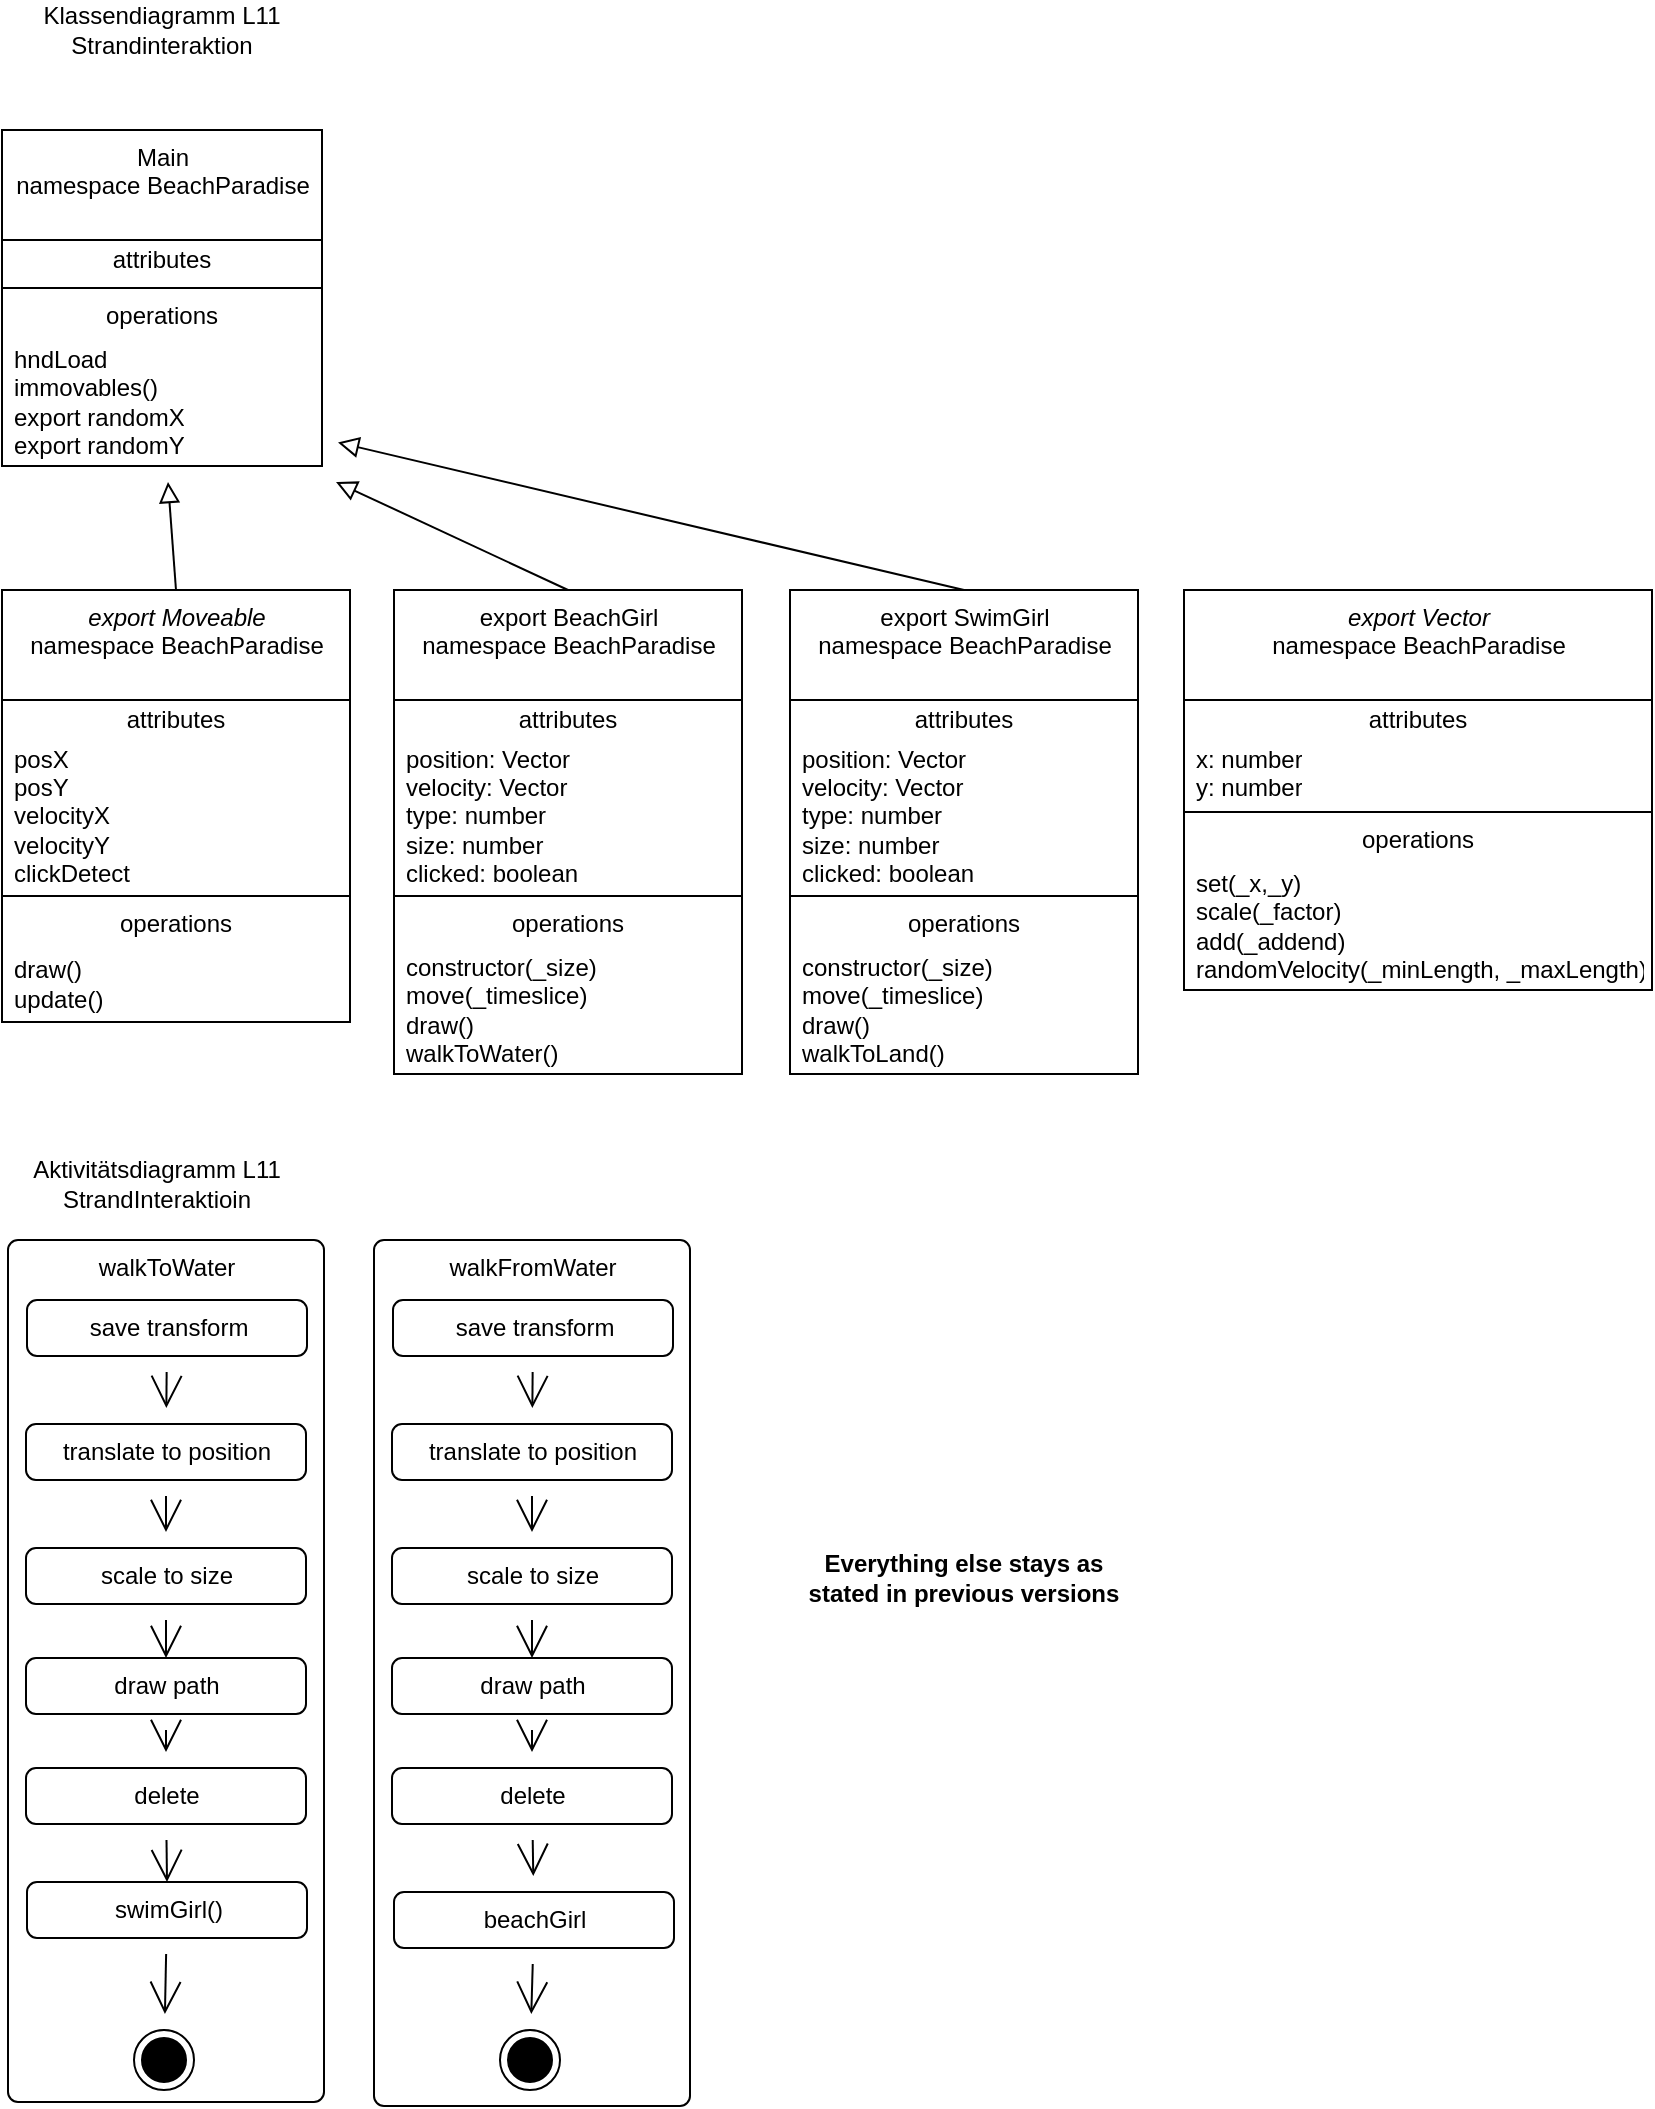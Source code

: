 <mxfile version="19.0.3" type="device"><diagram id="1-RhLd0Fpd1c-0UltlLe" name="Seite-1"><mxGraphModel dx="1929" dy="1182" grid="0" gridSize="10" guides="1" tooltips="1" connect="1" arrows="1" fold="1" page="0" pageScale="1" pageWidth="827" pageHeight="1169" math="0" shadow="0"><root><mxCell id="0"/><mxCell id="1" parent="0"/><mxCell id="E3cLB_uI0lch-upTLtbj-1" value="Klassendiagramm L11 Strandinteraktion" style="text;html=1;strokeColor=none;fillColor=none;align=center;verticalAlign=middle;whiteSpace=wrap;rounded=0;hachureGap=4;" vertex="1" parent="1"><mxGeometry x="-597" y="154" width="144" height="30" as="geometry"/></mxCell><mxCell id="E3cLB_uI0lch-upTLtbj-2" value="Main&lt;br&gt;namespace BeachParadise" style="swimlane;fontStyle=0;align=center;verticalAlign=top;childLayout=stackLayout;horizontal=1;startSize=55;horizontalStack=0;resizeParent=1;resizeParentMax=0;resizeLast=0;collapsible=0;marginBottom=0;html=1;hachureGap=4;" vertex="1" parent="1"><mxGeometry x="-605" y="219" width="160" height="168" as="geometry"/></mxCell><mxCell id="E3cLB_uI0lch-upTLtbj-3" value="attributes" style="text;html=1;strokeColor=none;fillColor=none;align=center;verticalAlign=middle;spacingLeft=4;spacingRight=4;overflow=hidden;rotatable=0;points=[[0,0.5],[1,0.5]];portConstraint=eastwest;hachureGap=4;" vertex="1" parent="E3cLB_uI0lch-upTLtbj-2"><mxGeometry y="55" width="160" height="20" as="geometry"/></mxCell><mxCell id="E3cLB_uI0lch-upTLtbj-7" value="" style="line;strokeWidth=1;fillColor=none;align=left;verticalAlign=middle;spacingTop=-1;spacingLeft=3;spacingRight=3;rotatable=0;labelPosition=right;points=[];portConstraint=eastwest;hachureGap=4;" vertex="1" parent="E3cLB_uI0lch-upTLtbj-2"><mxGeometry y="75" width="160" height="8" as="geometry"/></mxCell><mxCell id="E3cLB_uI0lch-upTLtbj-8" value="operations" style="text;html=1;strokeColor=none;fillColor=none;align=center;verticalAlign=middle;spacingLeft=4;spacingRight=4;overflow=hidden;rotatable=0;points=[[0,0.5],[1,0.5]];portConstraint=eastwest;hachureGap=4;" vertex="1" parent="E3cLB_uI0lch-upTLtbj-2"><mxGeometry y="83" width="160" height="20" as="geometry"/></mxCell><mxCell id="E3cLB_uI0lch-upTLtbj-9" value="hndLoad&lt;br&gt;immovables()&lt;br&gt;export randomX&lt;br&gt;export randomY" style="text;html=1;strokeColor=none;fillColor=none;align=left;verticalAlign=middle;spacingLeft=4;spacingRight=4;overflow=hidden;rotatable=0;points=[[0,0.5],[1,0.5]];portConstraint=eastwest;hachureGap=4;" vertex="1" parent="E3cLB_uI0lch-upTLtbj-2"><mxGeometry y="103" width="160" height="65" as="geometry"/></mxCell><mxCell id="E3cLB_uI0lch-upTLtbj-10" value="&lt;i&gt;export Moveable&lt;/i&gt;&lt;br&gt;namespace BeachParadise" style="swimlane;fontStyle=0;align=center;verticalAlign=top;childLayout=stackLayout;horizontal=1;startSize=55;horizontalStack=0;resizeParent=1;resizeParentMax=0;resizeLast=0;collapsible=0;marginBottom=0;html=1;hachureGap=4;" vertex="1" parent="1"><mxGeometry x="-605" y="449" width="174" height="216" as="geometry"/></mxCell><mxCell id="E3cLB_uI0lch-upTLtbj-11" value="attributes" style="text;html=1;strokeColor=none;fillColor=none;align=center;verticalAlign=middle;spacingLeft=4;spacingRight=4;overflow=hidden;rotatable=0;points=[[0,0.5],[1,0.5]];portConstraint=eastwest;hachureGap=4;" vertex="1" parent="E3cLB_uI0lch-upTLtbj-10"><mxGeometry y="55" width="174" height="20" as="geometry"/></mxCell><mxCell id="E3cLB_uI0lch-upTLtbj-12" value="posX&lt;br&gt;posY&lt;br&gt;velocityX&lt;br&gt;velocityY&lt;br&gt;clickDetect" style="text;html=1;strokeColor=none;fillColor=none;align=left;verticalAlign=middle;spacingLeft=4;spacingRight=4;overflow=hidden;rotatable=0;points=[[0,0.5],[1,0.5]];portConstraint=eastwest;hachureGap=4;" vertex="1" parent="E3cLB_uI0lch-upTLtbj-10"><mxGeometry y="75" width="174" height="74" as="geometry"/></mxCell><mxCell id="E3cLB_uI0lch-upTLtbj-15" value="" style="line;strokeWidth=1;fillColor=none;align=left;verticalAlign=middle;spacingTop=-1;spacingLeft=3;spacingRight=3;rotatable=0;labelPosition=right;points=[];portConstraint=eastwest;hachureGap=4;" vertex="1" parent="E3cLB_uI0lch-upTLtbj-10"><mxGeometry y="149" width="174" height="8" as="geometry"/></mxCell><mxCell id="E3cLB_uI0lch-upTLtbj-16" value="operations" style="text;html=1;strokeColor=none;fillColor=none;align=center;verticalAlign=middle;spacingLeft=4;spacingRight=4;overflow=hidden;rotatable=0;points=[[0,0.5],[1,0.5]];portConstraint=eastwest;hachureGap=4;" vertex="1" parent="E3cLB_uI0lch-upTLtbj-10"><mxGeometry y="157" width="174" height="20" as="geometry"/></mxCell><mxCell id="E3cLB_uI0lch-upTLtbj-17" value="draw()&lt;br&gt;update()&lt;br&gt;" style="text;html=1;strokeColor=none;fillColor=none;align=left;verticalAlign=middle;spacingLeft=4;spacingRight=4;overflow=hidden;rotatable=0;points=[[0,0.5],[1,0.5]];portConstraint=eastwest;hachureGap=4;" vertex="1" parent="E3cLB_uI0lch-upTLtbj-10"><mxGeometry y="177" width="174" height="39" as="geometry"/></mxCell><mxCell id="E3cLB_uI0lch-upTLtbj-18" value="" style="endArrow=block;html=1;rounded=0;align=center;verticalAlign=bottom;endFill=0;labelBackgroundColor=none;endSize=8;sourcePerimeterSpacing=8;targetPerimeterSpacing=8;curved=1;exitX=0.5;exitY=0;exitDx=0;exitDy=0;" edge="1" parent="1" source="E3cLB_uI0lch-upTLtbj-10" target="E3cLB_uI0lch-upTLtbj-9"><mxGeometry relative="1" as="geometry"><mxPoint x="-537" y="493" as="sourcePoint"/><mxPoint x="-377" y="493" as="targetPoint"/></mxGeometry></mxCell><mxCell id="E3cLB_uI0lch-upTLtbj-19" value="" style="resizable=0;html=1;align=center;verticalAlign=top;labelBackgroundColor=none;hachureGap=4;" connectable="0" vertex="1" parent="E3cLB_uI0lch-upTLtbj-18"><mxGeometry relative="1" as="geometry"/></mxCell><mxCell id="E3cLB_uI0lch-upTLtbj-20" value="export BeachGirl&lt;br&gt;namespace BeachParadise" style="swimlane;fontStyle=0;align=center;verticalAlign=top;childLayout=stackLayout;horizontal=1;startSize=55;horizontalStack=0;resizeParent=1;resizeParentMax=0;resizeLast=0;collapsible=0;marginBottom=0;html=1;hachureGap=4;" vertex="1" parent="1"><mxGeometry x="-409" y="449" width="174" height="242" as="geometry"/></mxCell><mxCell id="E3cLB_uI0lch-upTLtbj-21" value="attributes" style="text;html=1;strokeColor=none;fillColor=none;align=center;verticalAlign=middle;spacingLeft=4;spacingRight=4;overflow=hidden;rotatable=0;points=[[0,0.5],[1,0.5]];portConstraint=eastwest;hachureGap=4;" vertex="1" parent="E3cLB_uI0lch-upTLtbj-20"><mxGeometry y="55" width="174" height="20" as="geometry"/></mxCell><mxCell id="E3cLB_uI0lch-upTLtbj-22" value="position: Vector&lt;br&gt;velocity: Vector&lt;br&gt;type: number&lt;br&gt;size: number&lt;br&gt;clicked: boolean" style="text;html=1;strokeColor=none;fillColor=none;align=left;verticalAlign=middle;spacingLeft=4;spacingRight=4;overflow=hidden;rotatable=0;points=[[0,0.5],[1,0.5]];portConstraint=eastwest;hachureGap=4;" vertex="1" parent="E3cLB_uI0lch-upTLtbj-20"><mxGeometry y="75" width="174" height="74" as="geometry"/></mxCell><mxCell id="E3cLB_uI0lch-upTLtbj-23" value="" style="line;strokeWidth=1;fillColor=none;align=left;verticalAlign=middle;spacingTop=-1;spacingLeft=3;spacingRight=3;rotatable=0;labelPosition=right;points=[];portConstraint=eastwest;hachureGap=4;" vertex="1" parent="E3cLB_uI0lch-upTLtbj-20"><mxGeometry y="149" width="174" height="8" as="geometry"/></mxCell><mxCell id="E3cLB_uI0lch-upTLtbj-24" value="operations" style="text;html=1;strokeColor=none;fillColor=none;align=center;verticalAlign=middle;spacingLeft=4;spacingRight=4;overflow=hidden;rotatable=0;points=[[0,0.5],[1,0.5]];portConstraint=eastwest;hachureGap=4;" vertex="1" parent="E3cLB_uI0lch-upTLtbj-20"><mxGeometry y="157" width="174" height="20" as="geometry"/></mxCell><mxCell id="E3cLB_uI0lch-upTLtbj-25" value="constructor(_size)&lt;br&gt;move(_timeslice)&lt;br&gt;draw()&lt;br&gt;walkToWater()" style="text;html=1;strokeColor=none;fillColor=none;align=left;verticalAlign=middle;spacingLeft=4;spacingRight=4;overflow=hidden;rotatable=0;points=[[0,0.5],[1,0.5]];portConstraint=eastwest;hachureGap=4;" vertex="1" parent="E3cLB_uI0lch-upTLtbj-20"><mxGeometry y="177" width="174" height="65" as="geometry"/></mxCell><mxCell id="E3cLB_uI0lch-upTLtbj-26" value="" style="endArrow=block;html=1;rounded=0;align=center;verticalAlign=bottom;endFill=0;labelBackgroundColor=none;endSize=8;sourcePerimeterSpacing=8;targetPerimeterSpacing=8;curved=1;exitX=0.5;exitY=0;exitDx=0;exitDy=0;" edge="1" parent="1" source="E3cLB_uI0lch-upTLtbj-20" target="E3cLB_uI0lch-upTLtbj-9"><mxGeometry relative="1" as="geometry"><mxPoint x="-508" y="459.0" as="sourcePoint"/><mxPoint x="-386.4" y="369.585" as="targetPoint"/></mxGeometry></mxCell><mxCell id="E3cLB_uI0lch-upTLtbj-27" value="" style="resizable=0;html=1;align=center;verticalAlign=top;labelBackgroundColor=none;hachureGap=4;" connectable="0" vertex="1" parent="E3cLB_uI0lch-upTLtbj-26"><mxGeometry relative="1" as="geometry"/></mxCell><mxCell id="E3cLB_uI0lch-upTLtbj-28" value="export SwimGirl&lt;br&gt;namespace BeachParadise" style="swimlane;fontStyle=0;align=center;verticalAlign=top;childLayout=stackLayout;horizontal=1;startSize=55;horizontalStack=0;resizeParent=1;resizeParentMax=0;resizeLast=0;collapsible=0;marginBottom=0;html=1;hachureGap=4;" vertex="1" parent="1"><mxGeometry x="-211" y="449" width="174" height="242" as="geometry"/></mxCell><mxCell id="E3cLB_uI0lch-upTLtbj-29" value="attributes" style="text;html=1;strokeColor=none;fillColor=none;align=center;verticalAlign=middle;spacingLeft=4;spacingRight=4;overflow=hidden;rotatable=0;points=[[0,0.5],[1,0.5]];portConstraint=eastwest;hachureGap=4;" vertex="1" parent="E3cLB_uI0lch-upTLtbj-28"><mxGeometry y="55" width="174" height="20" as="geometry"/></mxCell><mxCell id="E3cLB_uI0lch-upTLtbj-30" value="position: Vector&lt;br&gt;velocity: Vector&lt;br&gt;type: number&lt;br&gt;size: number&lt;br&gt;clicked: boolean" style="text;html=1;strokeColor=none;fillColor=none;align=left;verticalAlign=middle;spacingLeft=4;spacingRight=4;overflow=hidden;rotatable=0;points=[[0,0.5],[1,0.5]];portConstraint=eastwest;hachureGap=4;" vertex="1" parent="E3cLB_uI0lch-upTLtbj-28"><mxGeometry y="75" width="174" height="74" as="geometry"/></mxCell><mxCell id="E3cLB_uI0lch-upTLtbj-31" value="" style="line;strokeWidth=1;fillColor=none;align=left;verticalAlign=middle;spacingTop=-1;spacingLeft=3;spacingRight=3;rotatable=0;labelPosition=right;points=[];portConstraint=eastwest;hachureGap=4;" vertex="1" parent="E3cLB_uI0lch-upTLtbj-28"><mxGeometry y="149" width="174" height="8" as="geometry"/></mxCell><mxCell id="E3cLB_uI0lch-upTLtbj-32" value="operations" style="text;html=1;strokeColor=none;fillColor=none;align=center;verticalAlign=middle;spacingLeft=4;spacingRight=4;overflow=hidden;rotatable=0;points=[[0,0.5],[1,0.5]];portConstraint=eastwest;hachureGap=4;" vertex="1" parent="E3cLB_uI0lch-upTLtbj-28"><mxGeometry y="157" width="174" height="20" as="geometry"/></mxCell><mxCell id="E3cLB_uI0lch-upTLtbj-33" value="constructor(_size)&lt;br&gt;move(_timeslice)&lt;br&gt;draw()&lt;br&gt;walkToLand()" style="text;html=1;strokeColor=none;fillColor=none;align=left;verticalAlign=middle;spacingLeft=4;spacingRight=4;overflow=hidden;rotatable=0;points=[[0,0.5],[1,0.5]];portConstraint=eastwest;hachureGap=4;" vertex="1" parent="E3cLB_uI0lch-upTLtbj-28"><mxGeometry y="177" width="174" height="65" as="geometry"/></mxCell><mxCell id="E3cLB_uI0lch-upTLtbj-34" value="" style="endArrow=block;html=1;rounded=0;align=center;verticalAlign=bottom;endFill=0;labelBackgroundColor=none;endSize=8;sourcePerimeterSpacing=8;targetPerimeterSpacing=8;curved=1;exitX=0.5;exitY=0;exitDx=0;exitDy=0;" edge="1" parent="1" source="E3cLB_uI0lch-upTLtbj-28" target="E3cLB_uI0lch-upTLtbj-9"><mxGeometry relative="1" as="geometry"><mxPoint x="-306.0" y="459" as="sourcePoint"/><mxPoint x="-363.567" y="377.0" as="targetPoint"/></mxGeometry></mxCell><mxCell id="E3cLB_uI0lch-upTLtbj-35" value="" style="resizable=0;html=1;align=center;verticalAlign=top;labelBackgroundColor=none;hachureGap=4;" connectable="0" vertex="1" parent="E3cLB_uI0lch-upTLtbj-34"><mxGeometry relative="1" as="geometry"/></mxCell><mxCell id="E3cLB_uI0lch-upTLtbj-36" value="&lt;i&gt;export Vector&lt;/i&gt;&lt;br&gt;namespace BeachParadise" style="swimlane;fontStyle=0;align=center;verticalAlign=top;childLayout=stackLayout;horizontal=1;startSize=55;horizontalStack=0;resizeParent=1;resizeParentMax=0;resizeLast=0;collapsible=0;marginBottom=0;html=1;hachureGap=4;" vertex="1" parent="1"><mxGeometry x="-14" y="449" width="234" height="200" as="geometry"/></mxCell><mxCell id="E3cLB_uI0lch-upTLtbj-37" value="attributes" style="text;html=1;strokeColor=none;fillColor=none;align=center;verticalAlign=middle;spacingLeft=4;spacingRight=4;overflow=hidden;rotatable=0;points=[[0,0.5],[1,0.5]];portConstraint=eastwest;hachureGap=4;" vertex="1" parent="E3cLB_uI0lch-upTLtbj-36"><mxGeometry y="55" width="234" height="20" as="geometry"/></mxCell><mxCell id="E3cLB_uI0lch-upTLtbj-38" value="x: number&lt;br&gt;y: number" style="text;html=1;strokeColor=none;fillColor=none;align=left;verticalAlign=middle;spacingLeft=4;spacingRight=4;overflow=hidden;rotatable=0;points=[[0,0.5],[1,0.5]];portConstraint=eastwest;hachureGap=4;" vertex="1" parent="E3cLB_uI0lch-upTLtbj-36"><mxGeometry y="75" width="234" height="32" as="geometry"/></mxCell><mxCell id="E3cLB_uI0lch-upTLtbj-39" value="" style="line;strokeWidth=1;fillColor=none;align=left;verticalAlign=middle;spacingTop=-1;spacingLeft=3;spacingRight=3;rotatable=0;labelPosition=right;points=[];portConstraint=eastwest;hachureGap=4;" vertex="1" parent="E3cLB_uI0lch-upTLtbj-36"><mxGeometry y="107" width="234" height="8" as="geometry"/></mxCell><mxCell id="E3cLB_uI0lch-upTLtbj-40" value="operations" style="text;html=1;strokeColor=none;fillColor=none;align=center;verticalAlign=middle;spacingLeft=4;spacingRight=4;overflow=hidden;rotatable=0;points=[[0,0.5],[1,0.5]];portConstraint=eastwest;hachureGap=4;" vertex="1" parent="E3cLB_uI0lch-upTLtbj-36"><mxGeometry y="115" width="234" height="20" as="geometry"/></mxCell><mxCell id="E3cLB_uI0lch-upTLtbj-41" value="set(_x,_y)&lt;br&gt;scale(_factor)&lt;br&gt;add(_addend)&lt;br&gt;randomVelocity(_minLength, _maxLength)" style="text;html=1;strokeColor=none;fillColor=none;align=left;verticalAlign=middle;spacingLeft=4;spacingRight=4;overflow=hidden;rotatable=0;points=[[0,0.5],[1,0.5]];portConstraint=eastwest;hachureGap=4;" vertex="1" parent="E3cLB_uI0lch-upTLtbj-36"><mxGeometry y="135" width="234" height="65" as="geometry"/></mxCell><mxCell id="E3cLB_uI0lch-upTLtbj-44" value="Aktivitätsdiagramm L11 StrandInteraktioin" style="text;html=1;strokeColor=none;fillColor=none;align=center;verticalAlign=middle;whiteSpace=wrap;rounded=0;hachureGap=4;" vertex="1" parent="1"><mxGeometry x="-597" y="731" width="139" height="30" as="geometry"/></mxCell><mxCell id="E3cLB_uI0lch-upTLtbj-46" value="walkToWater" style="html=1;align=center;verticalAlign=top;rounded=1;absoluteArcSize=1;arcSize=10;dashed=0;hachureGap=4;" vertex="1" parent="1"><mxGeometry x="-602" y="774" width="158" height="431" as="geometry"/></mxCell><mxCell id="E3cLB_uI0lch-upTLtbj-54" style="edgeStyle=none;curved=1;rounded=0;orthogonalLoop=1;jettySize=auto;html=1;endArrow=open;startSize=14;endSize=14;sourcePerimeterSpacing=8;targetPerimeterSpacing=8;" edge="1" parent="1" source="E3cLB_uI0lch-upTLtbj-47" target="E3cLB_uI0lch-upTLtbj-48"><mxGeometry relative="1" as="geometry"/></mxCell><mxCell id="E3cLB_uI0lch-upTLtbj-47" value="save transform" style="html=1;align=center;verticalAlign=top;rounded=1;absoluteArcSize=1;arcSize=10;dashed=0;hachureGap=4;" vertex="1" parent="1"><mxGeometry x="-592.5" y="804" width="140" height="28" as="geometry"/></mxCell><mxCell id="E3cLB_uI0lch-upTLtbj-55" style="edgeStyle=none;curved=1;rounded=0;orthogonalLoop=1;jettySize=auto;html=1;endArrow=open;startSize=14;endSize=14;sourcePerimeterSpacing=8;targetPerimeterSpacing=8;" edge="1" parent="1" source="E3cLB_uI0lch-upTLtbj-48" target="E3cLB_uI0lch-upTLtbj-49"><mxGeometry relative="1" as="geometry"/></mxCell><mxCell id="E3cLB_uI0lch-upTLtbj-48" value="translate to position" style="html=1;align=center;verticalAlign=top;rounded=1;absoluteArcSize=1;arcSize=10;dashed=0;hachureGap=4;" vertex="1" parent="1"><mxGeometry x="-593" y="866" width="140" height="28" as="geometry"/></mxCell><mxCell id="E3cLB_uI0lch-upTLtbj-56" style="edgeStyle=none;curved=1;rounded=0;orthogonalLoop=1;jettySize=auto;html=1;entryX=0.5;entryY=0;entryDx=0;entryDy=0;endArrow=open;startSize=14;endSize=14;sourcePerimeterSpacing=8;targetPerimeterSpacing=8;" edge="1" parent="1" source="E3cLB_uI0lch-upTLtbj-49" target="E3cLB_uI0lch-upTLtbj-51"><mxGeometry relative="1" as="geometry"/></mxCell><mxCell id="E3cLB_uI0lch-upTLtbj-49" value="scale to size" style="html=1;align=center;verticalAlign=top;rounded=1;absoluteArcSize=1;arcSize=10;dashed=0;hachureGap=4;" vertex="1" parent="1"><mxGeometry x="-593" y="928" width="140" height="28" as="geometry"/></mxCell><mxCell id="E3cLB_uI0lch-upTLtbj-57" style="edgeStyle=none;curved=1;rounded=0;orthogonalLoop=1;jettySize=auto;html=1;endArrow=open;startSize=14;endSize=14;sourcePerimeterSpacing=8;targetPerimeterSpacing=8;" edge="1" parent="1" source="E3cLB_uI0lch-upTLtbj-51" target="E3cLB_uI0lch-upTLtbj-52"><mxGeometry relative="1" as="geometry"/></mxCell><mxCell id="E3cLB_uI0lch-upTLtbj-51" value="draw path" style="html=1;align=center;verticalAlign=top;rounded=1;absoluteArcSize=1;arcSize=10;dashed=0;hachureGap=4;" vertex="1" parent="1"><mxGeometry x="-593" y="983" width="140" height="28" as="geometry"/></mxCell><mxCell id="E3cLB_uI0lch-upTLtbj-72" style="edgeStyle=none;curved=1;rounded=0;orthogonalLoop=1;jettySize=auto;html=1;entryX=0.5;entryY=0;entryDx=0;entryDy=0;endArrow=open;startSize=14;endSize=14;sourcePerimeterSpacing=8;targetPerimeterSpacing=8;" edge="1" parent="1" source="E3cLB_uI0lch-upTLtbj-52" target="E3cLB_uI0lch-upTLtbj-71"><mxGeometry relative="1" as="geometry"/></mxCell><mxCell id="E3cLB_uI0lch-upTLtbj-52" value="delete" style="html=1;align=center;verticalAlign=top;rounded=1;absoluteArcSize=1;arcSize=10;dashed=0;hachureGap=4;" vertex="1" parent="1"><mxGeometry x="-593" y="1038" width="140" height="28" as="geometry"/></mxCell><mxCell id="E3cLB_uI0lch-upTLtbj-53" value="" style="ellipse;html=1;shape=endState;fillColor=#000000;strokeColor=#000000;hachureGap=4;" vertex="1" parent="1"><mxGeometry x="-539" y="1169" width="30" height="30" as="geometry"/></mxCell><mxCell id="E3cLB_uI0lch-upTLtbj-59" value="walkFromWater" style="html=1;align=center;verticalAlign=top;rounded=1;absoluteArcSize=1;arcSize=10;dashed=0;hachureGap=4;" vertex="1" parent="1"><mxGeometry x="-419" y="774" width="158" height="433" as="geometry"/></mxCell><mxCell id="E3cLB_uI0lch-upTLtbj-60" style="edgeStyle=none;curved=1;rounded=0;orthogonalLoop=1;jettySize=auto;html=1;endArrow=open;startSize=14;endSize=14;sourcePerimeterSpacing=8;targetPerimeterSpacing=8;" edge="1" parent="1" source="E3cLB_uI0lch-upTLtbj-61" target="E3cLB_uI0lch-upTLtbj-63"><mxGeometry relative="1" as="geometry"/></mxCell><mxCell id="E3cLB_uI0lch-upTLtbj-61" value="save transform" style="html=1;align=center;verticalAlign=top;rounded=1;absoluteArcSize=1;arcSize=10;dashed=0;hachureGap=4;" vertex="1" parent="1"><mxGeometry x="-409.5" y="804" width="140" height="28" as="geometry"/></mxCell><mxCell id="E3cLB_uI0lch-upTLtbj-62" style="edgeStyle=none;curved=1;rounded=0;orthogonalLoop=1;jettySize=auto;html=1;endArrow=open;startSize=14;endSize=14;sourcePerimeterSpacing=8;targetPerimeterSpacing=8;" edge="1" parent="1" source="E3cLB_uI0lch-upTLtbj-63" target="E3cLB_uI0lch-upTLtbj-65"><mxGeometry relative="1" as="geometry"/></mxCell><mxCell id="E3cLB_uI0lch-upTLtbj-63" value="translate to position" style="html=1;align=center;verticalAlign=top;rounded=1;absoluteArcSize=1;arcSize=10;dashed=0;hachureGap=4;" vertex="1" parent="1"><mxGeometry x="-410" y="866" width="140" height="28" as="geometry"/></mxCell><mxCell id="E3cLB_uI0lch-upTLtbj-64" style="edgeStyle=none;curved=1;rounded=0;orthogonalLoop=1;jettySize=auto;html=1;entryX=0.5;entryY=0;entryDx=0;entryDy=0;endArrow=open;startSize=14;endSize=14;sourcePerimeterSpacing=8;targetPerimeterSpacing=8;" edge="1" parent="1" source="E3cLB_uI0lch-upTLtbj-65" target="E3cLB_uI0lch-upTLtbj-67"><mxGeometry relative="1" as="geometry"/></mxCell><mxCell id="E3cLB_uI0lch-upTLtbj-65" value="scale to size" style="html=1;align=center;verticalAlign=top;rounded=1;absoluteArcSize=1;arcSize=10;dashed=0;hachureGap=4;" vertex="1" parent="1"><mxGeometry x="-410" y="928" width="140" height="28" as="geometry"/></mxCell><mxCell id="E3cLB_uI0lch-upTLtbj-66" style="edgeStyle=none;curved=1;rounded=0;orthogonalLoop=1;jettySize=auto;html=1;endArrow=open;startSize=14;endSize=14;sourcePerimeterSpacing=8;targetPerimeterSpacing=8;" edge="1" parent="1" source="E3cLB_uI0lch-upTLtbj-67" target="E3cLB_uI0lch-upTLtbj-69"><mxGeometry relative="1" as="geometry"/></mxCell><mxCell id="E3cLB_uI0lch-upTLtbj-67" value="draw path" style="html=1;align=center;verticalAlign=top;rounded=1;absoluteArcSize=1;arcSize=10;dashed=0;hachureGap=4;" vertex="1" parent="1"><mxGeometry x="-410" y="983" width="140" height="28" as="geometry"/></mxCell><mxCell id="E3cLB_uI0lch-upTLtbj-75" style="edgeStyle=none;curved=1;rounded=0;orthogonalLoop=1;jettySize=auto;html=1;endArrow=open;startSize=14;endSize=14;sourcePerimeterSpacing=8;targetPerimeterSpacing=8;" edge="1" parent="1" source="E3cLB_uI0lch-upTLtbj-69" target="E3cLB_uI0lch-upTLtbj-74"><mxGeometry relative="1" as="geometry"/></mxCell><mxCell id="E3cLB_uI0lch-upTLtbj-69" value="delete" style="html=1;align=center;verticalAlign=top;rounded=1;absoluteArcSize=1;arcSize=10;dashed=0;hachureGap=4;" vertex="1" parent="1"><mxGeometry x="-410" y="1038" width="140" height="28" as="geometry"/></mxCell><mxCell id="E3cLB_uI0lch-upTLtbj-70" value="" style="ellipse;html=1;shape=endState;fillColor=#000000;strokeColor=#000000;hachureGap=4;" vertex="1" parent="1"><mxGeometry x="-356" y="1169" width="30" height="30" as="geometry"/></mxCell><mxCell id="E3cLB_uI0lch-upTLtbj-73" style="edgeStyle=none;curved=1;rounded=0;orthogonalLoop=1;jettySize=auto;html=1;endArrow=open;startSize=14;endSize=14;sourcePerimeterSpacing=8;targetPerimeterSpacing=8;" edge="1" parent="1" source="E3cLB_uI0lch-upTLtbj-71" target="E3cLB_uI0lch-upTLtbj-53"><mxGeometry relative="1" as="geometry"/></mxCell><mxCell id="E3cLB_uI0lch-upTLtbj-71" value="swimGirl()" style="html=1;align=center;verticalAlign=top;rounded=1;absoluteArcSize=1;arcSize=10;dashed=0;hachureGap=4;" vertex="1" parent="1"><mxGeometry x="-592.5" y="1095" width="140" height="28" as="geometry"/></mxCell><mxCell id="E3cLB_uI0lch-upTLtbj-76" style="edgeStyle=none;curved=1;rounded=0;orthogonalLoop=1;jettySize=auto;html=1;endArrow=open;startSize=14;endSize=14;sourcePerimeterSpacing=8;targetPerimeterSpacing=8;" edge="1" parent="1" source="E3cLB_uI0lch-upTLtbj-74" target="E3cLB_uI0lch-upTLtbj-70"><mxGeometry relative="1" as="geometry"/></mxCell><mxCell id="E3cLB_uI0lch-upTLtbj-74" value="beachGirl" style="html=1;align=center;verticalAlign=top;rounded=1;absoluteArcSize=1;arcSize=10;dashed=0;hachureGap=4;" vertex="1" parent="1"><mxGeometry x="-409" y="1100" width="140" height="28" as="geometry"/></mxCell><mxCell id="E3cLB_uI0lch-upTLtbj-77" value="&lt;b&gt;Everything else stays as stated in previous versions&lt;/b&gt;" style="text;html=1;strokeColor=none;fillColor=none;align=center;verticalAlign=middle;whiteSpace=wrap;rounded=0;hachureGap=4;" vertex="1" parent="1"><mxGeometry x="-209" y="928" width="170" height="30" as="geometry"/></mxCell></root></mxGraphModel></diagram></mxfile>